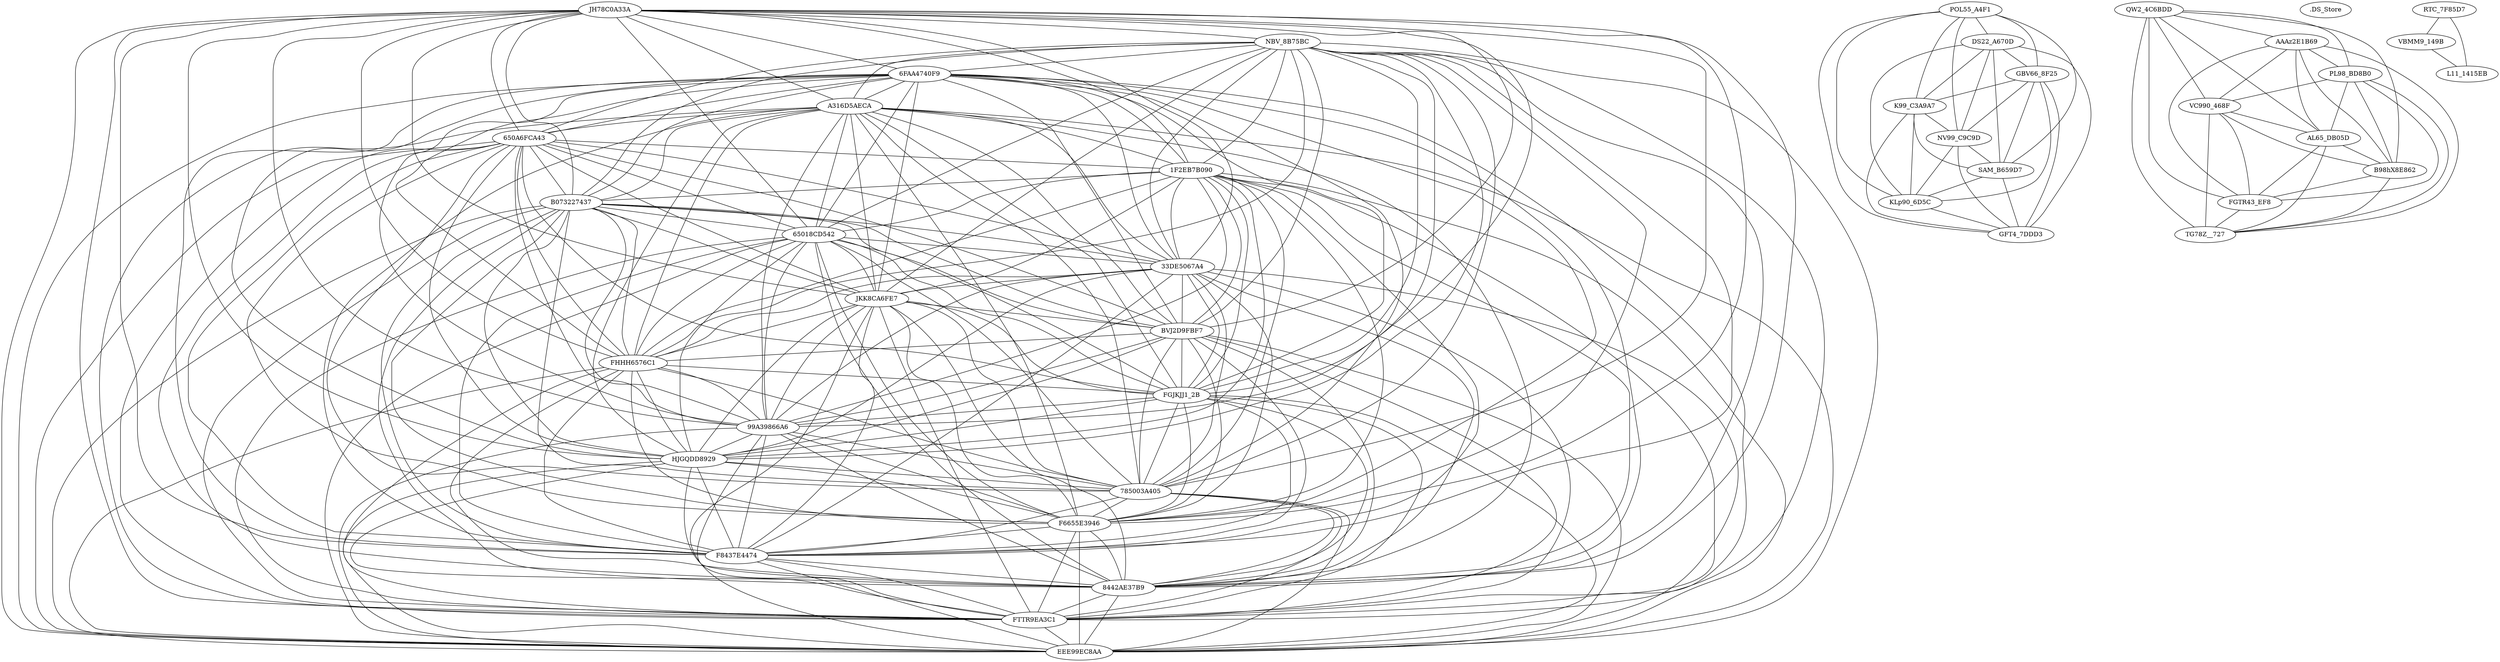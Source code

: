 strict graph {
"MALWR/JH78C0A33A1B472A8C16123FD696A5CE5EBB" [label=JH78C0A33A];
"MALWR/NBV_8B75BCBFF174C25A0161F30758509A44" [label="NBV_8B75BC"];
"MALWR/POL55_A4F1ECC4D25B33395196B5D51A06790" [label="POL55_A4F1"];
"MALWR/6FAA4740F99408D4D2DDDD0B09BBDEFD" [label="6FAA4740F9"];
"MALWR/A316D5AECA269CA865077E7FFF356E7D" [label=A316D5AECA];
"MALWR/650A6FCA433EE243391E4B4C11F09438" [label="650A6FCA43"];
"MALWR/QW2_4C6BDDCCA2695D6202DF38708E14FC7E" [label="QW2_4C6BDD"];
"MALWR/.DS_Store" [label=".DS_Store"];
"MALWR/AAAz2E1B6940985A23E5639450F8391820655" [label=AAAz2E1B69];
"MALWR/RTC_7F85D7F628CE62D1D8F7B39D8940472" [label="RTC_7F85D7"];
"MALWR/1F2EB7B090018D975E6D9B40868C94CA" [label="1F2EB7B090"];
"MALWR/B07322743778B5868475DBE66EEDAC4F" [label=B073227437];
"MALWR/PL98_BD8B082B7711BC980252F988BB0CA936" [label="PL98_BD8B0"];
"MALWR/DS22_A670D13D4D014169C4080328B8FEB86" [label="DS22_A670D"];
"MALWR/GBV66_8F259BB36E00D124963CFA9B86F502E" [label="GBV66_8F25"];
"MALWR/65018CD542145A3792BA09985734C12A" [label="65018CD542"];
"MALWR/33DE5067A433A6EC5C328067DC18EC37" [label="33DE5067A4"];
"MALWR/VC990_468FF2C12CFFC7E5B2FE0EE6BB3B239E" [label="VC990_468F"];
"MALWR/VBMM9_149B7BD7218AAB4E257D28469FDDB0D" [label="VBMM9_149B"];
"MALWR/JKK8CA6FE7A1315AF5AFEAC2961460A80569" [label=JKK8CA6FE7];
"MALWR/K99_C3A9A7B026BFE0E55FF219FD6AA7D94" [label="K99_C3A9A7"];
"MALWR/BVJ2D9FBF759F527AF373E34673DC3ACA462" [label=BVJ2D9FBF7];
"MALWR/FHHH6576C196385407B0F7F4B1B537D88983" [label=FHHH6576C1];
"MALWR/AL65_DB05DF0498B59B42A8E493CF3C10C578" [label="AL65_DB05D"];
"MALWR/B98hX8E8622C393D7E832D39E620EAD5D3B49" [label=B98hX8E862];
"MALWR/FGJKJJ1_2BA0D0083976A5C1E3315413CDCFFCD2" [label="FGJKJJ1_2B"];
"MALWR/99A39866A657A10949FCB6D634BB30D5" [label="99A39866A6"];
"MALWR/HJGQDD892986B2249B5214639ECC8AC0223" [label=HJGQDD8929];
"MALWR/785003A405BC7A4EBCBB21DDB757BF3F" [label="785003A405"];
"MALWR/NV99_C9C9DBF388A8D81D8CFB4D3FC05F8E4" [label="NV99_C9C9D"];
"MALWR/F6655E39465C2FF5B016980D918EA028" [label=F6655E3946];
"MALWR/F8437E44748D2C3FCF84019766F4E6DC" [label=F8437E4474];
"MALWR/8442AE37B91F279A9F06DE4C60B286A3" [label="8442AE37B9"];
"MALWR/FGTR43_EF8E0FB20E7228C7492CCDC59D87C690" [label="FGTR43_EF8"];
"MALWR/SAM_B659D71AE168E774FAAF38DB30F4A84" [label="SAM_B659D7"];
"MALWR/L11_1415EB8519D13328091CC5C76A624E3D" [label="L11_1415EB"];
"MALWR/FTTR9EA3C16194CE354C244C1B74C46CD92E" [label=FTTR9EA3C1];
"MALWR/TG78Z__727A6800991EEAD454E53E8AF164A99C" [label="TG78Z__727"];
"MALWR/EEE99EC8AA67B05407C01094184C33D2B5A44" [label=EEE99EC8AA];
"MALWR/KLp90_6D5C8FC4B14559F73B6136D85B94198" [label="KLp90_6D5C"];
"MALWR/GFT4_7DDD3D72EAD03C7518F5D47650C8572" [label="GFT4_7DDD3"];
"MALWR/JH78C0A33A1B472A8C16123FD696A5CE5EBB" -- "MALWR/NBV_8B75BCBFF174C25A0161F30758509A44" [weight=1.0];
"MALWR/JH78C0A33A1B472A8C16123FD696A5CE5EBB" -- "MALWR/6FAA4740F99408D4D2DDDD0B09BBDEFD" [weight=1.0];
"MALWR/JH78C0A33A1B472A8C16123FD696A5CE5EBB" -- "MALWR/A316D5AECA269CA865077E7FFF356E7D" [weight=1.0];
"MALWR/JH78C0A33A1B472A8C16123FD696A5CE5EBB" -- "MALWR/650A6FCA433EE243391E4B4C11F09438" [weight=1.0];
"MALWR/JH78C0A33A1B472A8C16123FD696A5CE5EBB" -- "MALWR/1F2EB7B090018D975E6D9B40868C94CA" [weight=0.8225806451612904];
"MALWR/JH78C0A33A1B472A8C16123FD696A5CE5EBB" -- "MALWR/B07322743778B5868475DBE66EEDAC4F" [weight=0.8225806451612904];
"MALWR/JH78C0A33A1B472A8C16123FD696A5CE5EBB" -- "MALWR/65018CD542145A3792BA09985734C12A" [weight=1.0];
"MALWR/JH78C0A33A1B472A8C16123FD696A5CE5EBB" -- "MALWR/33DE5067A433A6EC5C328067DC18EC37" [weight=1.0];
"MALWR/JH78C0A33A1B472A8C16123FD696A5CE5EBB" -- "MALWR/JKK8CA6FE7A1315AF5AFEAC2961460A80569" [weight=1.0];
"MALWR/JH78C0A33A1B472A8C16123FD696A5CE5EBB" -- "MALWR/BVJ2D9FBF759F527AF373E34673DC3ACA462" [weight=1.0];
"MALWR/JH78C0A33A1B472A8C16123FD696A5CE5EBB" -- "MALWR/FHHH6576C196385407B0F7F4B1B537D88983" [weight=1.0];
"MALWR/JH78C0A33A1B472A8C16123FD696A5CE5EBB" -- "MALWR/FGJKJJ1_2BA0D0083976A5C1E3315413CDCFFCD2" [weight=1.0];
"MALWR/JH78C0A33A1B472A8C16123FD696A5CE5EBB" -- "MALWR/99A39866A657A10949FCB6D634BB30D5" [weight=1.0];
"MALWR/JH78C0A33A1B472A8C16123FD696A5CE5EBB" -- "MALWR/HJGQDD892986B2249B5214639ECC8AC0223" [weight=1.0];
"MALWR/JH78C0A33A1B472A8C16123FD696A5CE5EBB" -- "MALWR/785003A405BC7A4EBCBB21DDB757BF3F" [weight=1.0];
"MALWR/JH78C0A33A1B472A8C16123FD696A5CE5EBB" -- "MALWR/F6655E39465C2FF5B016980D918EA028" [weight=0.8225806451612904];
"MALWR/JH78C0A33A1B472A8C16123FD696A5CE5EBB" -- "MALWR/F8437E44748D2C3FCF84019766F4E6DC" [weight=1.0];
"MALWR/JH78C0A33A1B472A8C16123FD696A5CE5EBB" -- "MALWR/8442AE37B91F279A9F06DE4C60B286A3" [weight=0.8225806451612904];
"MALWR/JH78C0A33A1B472A8C16123FD696A5CE5EBB" -- "MALWR/FTTR9EA3C16194CE354C244C1B74C46CD92E" [weight=0.8225806451612904];
"MALWR/JH78C0A33A1B472A8C16123FD696A5CE5EBB" -- "MALWR/EEE99EC8AA67B05407C01094184C33D2B5A44" [weight=0.8225806451612904];
"MALWR/NBV_8B75BCBFF174C25A0161F30758509A44" -- "MALWR/6FAA4740F99408D4D2DDDD0B09BBDEFD" [weight=1.0];
"MALWR/NBV_8B75BCBFF174C25A0161F30758509A44" -- "MALWR/A316D5AECA269CA865077E7FFF356E7D" [weight=1.0];
"MALWR/NBV_8B75BCBFF174C25A0161F30758509A44" -- "MALWR/650A6FCA433EE243391E4B4C11F09438" [weight=1.0];
"MALWR/NBV_8B75BCBFF174C25A0161F30758509A44" -- "MALWR/1F2EB7B090018D975E6D9B40868C94CA" [weight=0.8225806451612904];
"MALWR/NBV_8B75BCBFF174C25A0161F30758509A44" -- "MALWR/B07322743778B5868475DBE66EEDAC4F" [weight=0.8225806451612904];
"MALWR/NBV_8B75BCBFF174C25A0161F30758509A44" -- "MALWR/65018CD542145A3792BA09985734C12A" [weight=1.0];
"MALWR/NBV_8B75BCBFF174C25A0161F30758509A44" -- "MALWR/33DE5067A433A6EC5C328067DC18EC37" [weight=1.0];
"MALWR/NBV_8B75BCBFF174C25A0161F30758509A44" -- "MALWR/JKK8CA6FE7A1315AF5AFEAC2961460A80569" [weight=1.0];
"MALWR/NBV_8B75BCBFF174C25A0161F30758509A44" -- "MALWR/BVJ2D9FBF759F527AF373E34673DC3ACA462" [weight=1.0];
"MALWR/NBV_8B75BCBFF174C25A0161F30758509A44" -- "MALWR/FHHH6576C196385407B0F7F4B1B537D88983" [weight=1.0];
"MALWR/NBV_8B75BCBFF174C25A0161F30758509A44" -- "MALWR/FGJKJJ1_2BA0D0083976A5C1E3315413CDCFFCD2" [weight=1.0];
"MALWR/NBV_8B75BCBFF174C25A0161F30758509A44" -- "MALWR/99A39866A657A10949FCB6D634BB30D5" [weight=1.0];
"MALWR/NBV_8B75BCBFF174C25A0161F30758509A44" -- "MALWR/HJGQDD892986B2249B5214639ECC8AC0223" [weight=1.0];
"MALWR/NBV_8B75BCBFF174C25A0161F30758509A44" -- "MALWR/785003A405BC7A4EBCBB21DDB757BF3F" [weight=1.0];
"MALWR/NBV_8B75BCBFF174C25A0161F30758509A44" -- "MALWR/F6655E39465C2FF5B016980D918EA028" [weight=0.8225806451612904];
"MALWR/NBV_8B75BCBFF174C25A0161F30758509A44" -- "MALWR/F8437E44748D2C3FCF84019766F4E6DC" [weight=1.0];
"MALWR/NBV_8B75BCBFF174C25A0161F30758509A44" -- "MALWR/8442AE37B91F279A9F06DE4C60B286A3" [weight=0.8225806451612904];
"MALWR/NBV_8B75BCBFF174C25A0161F30758509A44" -- "MALWR/FTTR9EA3C16194CE354C244C1B74C46CD92E" [weight=0.8225806451612904];
"MALWR/NBV_8B75BCBFF174C25A0161F30758509A44" -- "MALWR/EEE99EC8AA67B05407C01094184C33D2B5A44" [weight=0.8225806451612904];
"MALWR/POL55_A4F1ECC4D25B33395196B5D51A06790" -- "MALWR/DS22_A670D13D4D014169C4080328B8FEB86" [weight=1.0];
"MALWR/POL55_A4F1ECC4D25B33395196B5D51A06790" -- "MALWR/GBV66_8F259BB36E00D124963CFA9B86F502E" [weight=1.0];
"MALWR/POL55_A4F1ECC4D25B33395196B5D51A06790" -- "MALWR/K99_C3A9A7B026BFE0E55FF219FD6AA7D94" [weight=1.0];
"MALWR/POL55_A4F1ECC4D25B33395196B5D51A06790" -- "MALWR/NV99_C9C9DBF388A8D81D8CFB4D3FC05F8E4" [weight=1.0];
"MALWR/POL55_A4F1ECC4D25B33395196B5D51A06790" -- "MALWR/SAM_B659D71AE168E774FAAF38DB30F4A84" [weight=1.0];
"MALWR/POL55_A4F1ECC4D25B33395196B5D51A06790" -- "MALWR/KLp90_6D5C8FC4B14559F73B6136D85B94198" [weight=1.0];
"MALWR/POL55_A4F1ECC4D25B33395196B5D51A06790" -- "MALWR/GFT4_7DDD3D72EAD03C7518F5D47650C8572" [weight=0.7];
"MALWR/6FAA4740F99408D4D2DDDD0B09BBDEFD" -- "MALWR/A316D5AECA269CA865077E7FFF356E7D" [weight=1.0];
"MALWR/6FAA4740F99408D4D2DDDD0B09BBDEFD" -- "MALWR/650A6FCA433EE243391E4B4C11F09438" [weight=1.0];
"MALWR/6FAA4740F99408D4D2DDDD0B09BBDEFD" -- "MALWR/1F2EB7B090018D975E6D9B40868C94CA" [weight=0.8225806451612904];
"MALWR/6FAA4740F99408D4D2DDDD0B09BBDEFD" -- "MALWR/B07322743778B5868475DBE66EEDAC4F" [weight=0.8225806451612904];
"MALWR/6FAA4740F99408D4D2DDDD0B09BBDEFD" -- "MALWR/65018CD542145A3792BA09985734C12A" [weight=1.0];
"MALWR/6FAA4740F99408D4D2DDDD0B09BBDEFD" -- "MALWR/33DE5067A433A6EC5C328067DC18EC37" [weight=1.0];
"MALWR/6FAA4740F99408D4D2DDDD0B09BBDEFD" -- "MALWR/JKK8CA6FE7A1315AF5AFEAC2961460A80569" [weight=1.0];
"MALWR/6FAA4740F99408D4D2DDDD0B09BBDEFD" -- "MALWR/BVJ2D9FBF759F527AF373E34673DC3ACA462" [weight=1.0];
"MALWR/6FAA4740F99408D4D2DDDD0B09BBDEFD" -- "MALWR/FHHH6576C196385407B0F7F4B1B537D88983" [weight=1.0];
"MALWR/6FAA4740F99408D4D2DDDD0B09BBDEFD" -- "MALWR/FGJKJJ1_2BA0D0083976A5C1E3315413CDCFFCD2" [weight=1.0];
"MALWR/6FAA4740F99408D4D2DDDD0B09BBDEFD" -- "MALWR/99A39866A657A10949FCB6D634BB30D5" [weight=1.0];
"MALWR/6FAA4740F99408D4D2DDDD0B09BBDEFD" -- "MALWR/HJGQDD892986B2249B5214639ECC8AC0223" [weight=1.0];
"MALWR/6FAA4740F99408D4D2DDDD0B09BBDEFD" -- "MALWR/785003A405BC7A4EBCBB21DDB757BF3F" [weight=1.0];
"MALWR/6FAA4740F99408D4D2DDDD0B09BBDEFD" -- "MALWR/F6655E39465C2FF5B016980D918EA028" [weight=0.8225806451612904];
"MALWR/6FAA4740F99408D4D2DDDD0B09BBDEFD" -- "MALWR/F8437E44748D2C3FCF84019766F4E6DC" [weight=1.0];
"MALWR/6FAA4740F99408D4D2DDDD0B09BBDEFD" -- "MALWR/8442AE37B91F279A9F06DE4C60B286A3" [weight=0.8225806451612904];
"MALWR/6FAA4740F99408D4D2DDDD0B09BBDEFD" -- "MALWR/FTTR9EA3C16194CE354C244C1B74C46CD92E" [weight=0.8225806451612904];
"MALWR/6FAA4740F99408D4D2DDDD0B09BBDEFD" -- "MALWR/EEE99EC8AA67B05407C01094184C33D2B5A44" [weight=0.8225806451612904];
"MALWR/A316D5AECA269CA865077E7FFF356E7D" -- "MALWR/650A6FCA433EE243391E4B4C11F09438" [weight=1.0];
"MALWR/A316D5AECA269CA865077E7FFF356E7D" -- "MALWR/1F2EB7B090018D975E6D9B40868C94CA" [weight=0.8225806451612904];
"MALWR/A316D5AECA269CA865077E7FFF356E7D" -- "MALWR/B07322743778B5868475DBE66EEDAC4F" [weight=0.8225806451612904];
"MALWR/A316D5AECA269CA865077E7FFF356E7D" -- "MALWR/65018CD542145A3792BA09985734C12A" [weight=1.0];
"MALWR/A316D5AECA269CA865077E7FFF356E7D" -- "MALWR/33DE5067A433A6EC5C328067DC18EC37" [weight=1.0];
"MALWR/A316D5AECA269CA865077E7FFF356E7D" -- "MALWR/JKK8CA6FE7A1315AF5AFEAC2961460A80569" [weight=1.0];
"MALWR/A316D5AECA269CA865077E7FFF356E7D" -- "MALWR/BVJ2D9FBF759F527AF373E34673DC3ACA462" [weight=1.0];
"MALWR/A316D5AECA269CA865077E7FFF356E7D" -- "MALWR/FHHH6576C196385407B0F7F4B1B537D88983" [weight=1.0];
"MALWR/A316D5AECA269CA865077E7FFF356E7D" -- "MALWR/FGJKJJ1_2BA0D0083976A5C1E3315413CDCFFCD2" [weight=1.0];
"MALWR/A316D5AECA269CA865077E7FFF356E7D" -- "MALWR/99A39866A657A10949FCB6D634BB30D5" [weight=1.0];
"MALWR/A316D5AECA269CA865077E7FFF356E7D" -- "MALWR/HJGQDD892986B2249B5214639ECC8AC0223" [weight=1.0];
"MALWR/A316D5AECA269CA865077E7FFF356E7D" -- "MALWR/785003A405BC7A4EBCBB21DDB757BF3F" [weight=1.0];
"MALWR/A316D5AECA269CA865077E7FFF356E7D" -- "MALWR/F6655E39465C2FF5B016980D918EA028" [weight=0.8225806451612904];
"MALWR/A316D5AECA269CA865077E7FFF356E7D" -- "MALWR/F8437E44748D2C3FCF84019766F4E6DC" [weight=1.0];
"MALWR/A316D5AECA269CA865077E7FFF356E7D" -- "MALWR/8442AE37B91F279A9F06DE4C60B286A3" [weight=0.8225806451612904];
"MALWR/A316D5AECA269CA865077E7FFF356E7D" -- "MALWR/FTTR9EA3C16194CE354C244C1B74C46CD92E" [weight=0.8225806451612904];
"MALWR/A316D5AECA269CA865077E7FFF356E7D" -- "MALWR/EEE99EC8AA67B05407C01094184C33D2B5A44" [weight=0.8225806451612904];
"MALWR/650A6FCA433EE243391E4B4C11F09438" -- "MALWR/1F2EB7B090018D975E6D9B40868C94CA" [weight=0.8225806451612904];
"MALWR/650A6FCA433EE243391E4B4C11F09438" -- "MALWR/B07322743778B5868475DBE66EEDAC4F" [weight=0.8225806451612904];
"MALWR/650A6FCA433EE243391E4B4C11F09438" -- "MALWR/65018CD542145A3792BA09985734C12A" [weight=1.0];
"MALWR/650A6FCA433EE243391E4B4C11F09438" -- "MALWR/33DE5067A433A6EC5C328067DC18EC37" [weight=1.0];
"MALWR/650A6FCA433EE243391E4B4C11F09438" -- "MALWR/JKK8CA6FE7A1315AF5AFEAC2961460A80569" [weight=1.0];
"MALWR/650A6FCA433EE243391E4B4C11F09438" -- "MALWR/BVJ2D9FBF759F527AF373E34673DC3ACA462" [weight=1.0];
"MALWR/650A6FCA433EE243391E4B4C11F09438" -- "MALWR/FHHH6576C196385407B0F7F4B1B537D88983" [weight=1.0];
"MALWR/650A6FCA433EE243391E4B4C11F09438" -- "MALWR/FGJKJJ1_2BA0D0083976A5C1E3315413CDCFFCD2" [weight=1.0];
"MALWR/650A6FCA433EE243391E4B4C11F09438" -- "MALWR/99A39866A657A10949FCB6D634BB30D5" [weight=1.0];
"MALWR/650A6FCA433EE243391E4B4C11F09438" -- "MALWR/HJGQDD892986B2249B5214639ECC8AC0223" [weight=1.0];
"MALWR/650A6FCA433EE243391E4B4C11F09438" -- "MALWR/785003A405BC7A4EBCBB21DDB757BF3F" [weight=1.0];
"MALWR/650A6FCA433EE243391E4B4C11F09438" -- "MALWR/F6655E39465C2FF5B016980D918EA028" [weight=0.8225806451612904];
"MALWR/650A6FCA433EE243391E4B4C11F09438" -- "MALWR/F8437E44748D2C3FCF84019766F4E6DC" [weight=1.0];
"MALWR/650A6FCA433EE243391E4B4C11F09438" -- "MALWR/8442AE37B91F279A9F06DE4C60B286A3" [weight=0.8225806451612904];
"MALWR/650A6FCA433EE243391E4B4C11F09438" -- "MALWR/FTTR9EA3C16194CE354C244C1B74C46CD92E" [weight=0.8225806451612904];
"MALWR/650A6FCA433EE243391E4B4C11F09438" -- "MALWR/EEE99EC8AA67B05407C01094184C33D2B5A44" [weight=0.8225806451612904];
"MALWR/QW2_4C6BDDCCA2695D6202DF38708E14FC7E" -- "MALWR/AAAz2E1B6940985A23E5639450F8391820655" [weight=0.8576923076923076];
"MALWR/QW2_4C6BDDCCA2695D6202DF38708E14FC7E" -- "MALWR/PL98_BD8B082B7711BC980252F988BB0CA936" [weight=0.8576923076923076];
"MALWR/QW2_4C6BDDCCA2695D6202DF38708E14FC7E" -- "MALWR/VC990_468FF2C12CFFC7E5B2FE0EE6BB3B239E" [weight=0.8014440433212996];
"MALWR/QW2_4C6BDDCCA2695D6202DF38708E14FC7E" -- "MALWR/AL65_DB05DF0498B59B42A8E493CF3C10C578" [weight=0.8576923076923076];
"MALWR/QW2_4C6BDDCCA2695D6202DF38708E14FC7E" -- "MALWR/B98hX8E8622C393D7E832D39E620EAD5D3B49" [weight=0.9090909090909091];
"MALWR/QW2_4C6BDDCCA2695D6202DF38708E14FC7E" -- "MALWR/FGTR43_EF8E0FB20E7228C7492CCDC59D87C690" [weight=1.0];
"MALWR/QW2_4C6BDDCCA2695D6202DF38708E14FC7E" -- "MALWR/TG78Z__727A6800991EEAD454E53E8AF164A99C" [weight=0.8014440433212996];
"MALWR/AAAz2E1B6940985A23E5639450F8391820655" -- "MALWR/PL98_BD8B082B7711BC980252F988BB0CA936" [weight=1.0];
"MALWR/AAAz2E1B6940985A23E5639450F8391820655" -- "MALWR/VC990_468FF2C12CFFC7E5B2FE0EE6BB3B239E" [weight=0.8736059479553904];
"MALWR/AAAz2E1B6940985A23E5639450F8391820655" -- "MALWR/AL65_DB05DF0498B59B42A8E493CF3C10C578" [weight=1.0];
"MALWR/AAAz2E1B6940985A23E5639450F8391820655" -- "MALWR/B98hX8E8622C393D7E832D39E620EAD5D3B49" [weight=0.8277153558052435];
"MALWR/AAAz2E1B6940985A23E5639450F8391820655" -- "MALWR/FGTR43_EF8E0FB20E7228C7492CCDC59D87C690" [weight=0.8576923076923076];
"MALWR/AAAz2E1B6940985A23E5639450F8391820655" -- "MALWR/TG78Z__727A6800991EEAD454E53E8AF164A99C" [weight=0.8736059479553904];
"MALWR/RTC_7F85D7F628CE62D1D8F7B39D8940472" -- "MALWR/VBMM9_149B7BD7218AAB4E257D28469FDDB0D" [weight=1.0];
"MALWR/RTC_7F85D7F628CE62D1D8F7B39D8940472" -- "MALWR/L11_1415EB8519D13328091CC5C76A624E3D" [weight=1.0];
"MALWR/1F2EB7B090018D975E6D9B40868C94CA" -- "MALWR/B07322743778B5868475DBE66EEDAC4F" [weight=1.0];
"MALWR/1F2EB7B090018D975E6D9B40868C94CA" -- "MALWR/65018CD542145A3792BA09985734C12A" [weight=0.8225806451612904];
"MALWR/1F2EB7B090018D975E6D9B40868C94CA" -- "MALWR/33DE5067A433A6EC5C328067DC18EC37" [weight=0.8225806451612904];
"MALWR/1F2EB7B090018D975E6D9B40868C94CA" -- "MALWR/JKK8CA6FE7A1315AF5AFEAC2961460A80569" [weight=0.8225806451612904];
"MALWR/1F2EB7B090018D975E6D9B40868C94CA" -- "MALWR/BVJ2D9FBF759F527AF373E34673DC3ACA462" [weight=0.8225806451612904];
"MALWR/1F2EB7B090018D975E6D9B40868C94CA" -- "MALWR/FHHH6576C196385407B0F7F4B1B537D88983" [weight=0.8225806451612904];
"MALWR/1F2EB7B090018D975E6D9B40868C94CA" -- "MALWR/FGJKJJ1_2BA0D0083976A5C1E3315413CDCFFCD2" [weight=0.8225806451612904];
"MALWR/1F2EB7B090018D975E6D9B40868C94CA" -- "MALWR/99A39866A657A10949FCB6D634BB30D5" [weight=0.8225806451612904];
"MALWR/1F2EB7B090018D975E6D9B40868C94CA" -- "MALWR/HJGQDD892986B2249B5214639ECC8AC0223" [weight=0.8225806451612904];
"MALWR/1F2EB7B090018D975E6D9B40868C94CA" -- "MALWR/785003A405BC7A4EBCBB21DDB757BF3F" [weight=0.8225806451612904];
"MALWR/1F2EB7B090018D975E6D9B40868C94CA" -- "MALWR/F6655E39465C2FF5B016980D918EA028" [weight=1.0];
"MALWR/1F2EB7B090018D975E6D9B40868C94CA" -- "MALWR/F8437E44748D2C3FCF84019766F4E6DC" [weight=0.8225806451612904];
"MALWR/1F2EB7B090018D975E6D9B40868C94CA" -- "MALWR/8442AE37B91F279A9F06DE4C60B286A3" [weight=1.0];
"MALWR/1F2EB7B090018D975E6D9B40868C94CA" -- "MALWR/FTTR9EA3C16194CE354C244C1B74C46CD92E" [weight=1.0];
"MALWR/1F2EB7B090018D975E6D9B40868C94CA" -- "MALWR/EEE99EC8AA67B05407C01094184C33D2B5A44" [weight=1.0];
"MALWR/B07322743778B5868475DBE66EEDAC4F" -- "MALWR/65018CD542145A3792BA09985734C12A" [weight=0.8225806451612904];
"MALWR/B07322743778B5868475DBE66EEDAC4F" -- "MALWR/33DE5067A433A6EC5C328067DC18EC37" [weight=0.8225806451612904];
"MALWR/B07322743778B5868475DBE66EEDAC4F" -- "MALWR/JKK8CA6FE7A1315AF5AFEAC2961460A80569" [weight=0.8225806451612904];
"MALWR/B07322743778B5868475DBE66EEDAC4F" -- "MALWR/BVJ2D9FBF759F527AF373E34673DC3ACA462" [weight=0.8225806451612904];
"MALWR/B07322743778B5868475DBE66EEDAC4F" -- "MALWR/FHHH6576C196385407B0F7F4B1B537D88983" [weight=0.8225806451612904];
"MALWR/B07322743778B5868475DBE66EEDAC4F" -- "MALWR/FGJKJJ1_2BA0D0083976A5C1E3315413CDCFFCD2" [weight=0.8225806451612904];
"MALWR/B07322743778B5868475DBE66EEDAC4F" -- "MALWR/99A39866A657A10949FCB6D634BB30D5" [weight=0.8225806451612904];
"MALWR/B07322743778B5868475DBE66EEDAC4F" -- "MALWR/HJGQDD892986B2249B5214639ECC8AC0223" [weight=0.8225806451612904];
"MALWR/B07322743778B5868475DBE66EEDAC4F" -- "MALWR/785003A405BC7A4EBCBB21DDB757BF3F" [weight=0.8225806451612904];
"MALWR/B07322743778B5868475DBE66EEDAC4F" -- "MALWR/F6655E39465C2FF5B016980D918EA028" [weight=1.0];
"MALWR/B07322743778B5868475DBE66EEDAC4F" -- "MALWR/F8437E44748D2C3FCF84019766F4E6DC" [weight=0.8225806451612904];
"MALWR/B07322743778B5868475DBE66EEDAC4F" -- "MALWR/8442AE37B91F279A9F06DE4C60B286A3" [weight=1.0];
"MALWR/B07322743778B5868475DBE66EEDAC4F" -- "MALWR/FTTR9EA3C16194CE354C244C1B74C46CD92E" [weight=1.0];
"MALWR/B07322743778B5868475DBE66EEDAC4F" -- "MALWR/EEE99EC8AA67B05407C01094184C33D2B5A44" [weight=1.0];
"MALWR/PL98_BD8B082B7711BC980252F988BB0CA936" -- "MALWR/VC990_468FF2C12CFFC7E5B2FE0EE6BB3B239E" [weight=0.8736059479553904];
"MALWR/PL98_BD8B082B7711BC980252F988BB0CA936" -- "MALWR/AL65_DB05DF0498B59B42A8E493CF3C10C578" [weight=1.0];
"MALWR/PL98_BD8B082B7711BC980252F988BB0CA936" -- "MALWR/B98hX8E8622C393D7E832D39E620EAD5D3B49" [weight=0.8277153558052435];
"MALWR/PL98_BD8B082B7711BC980252F988BB0CA936" -- "MALWR/FGTR43_EF8E0FB20E7228C7492CCDC59D87C690" [weight=0.8576923076923076];
"MALWR/PL98_BD8B082B7711BC980252F988BB0CA936" -- "MALWR/TG78Z__727A6800991EEAD454E53E8AF164A99C" [weight=0.8736059479553904];
"MALWR/DS22_A670D13D4D014169C4080328B8FEB86" -- "MALWR/GBV66_8F259BB36E00D124963CFA9B86F502E" [weight=1.0];
"MALWR/DS22_A670D13D4D014169C4080328B8FEB86" -- "MALWR/K99_C3A9A7B026BFE0E55FF219FD6AA7D94" [weight=1.0];
"MALWR/DS22_A670D13D4D014169C4080328B8FEB86" -- "MALWR/NV99_C9C9DBF388A8D81D8CFB4D3FC05F8E4" [weight=1.0];
"MALWR/DS22_A670D13D4D014169C4080328B8FEB86" -- "MALWR/SAM_B659D71AE168E774FAAF38DB30F4A84" [weight=1.0];
"MALWR/DS22_A670D13D4D014169C4080328B8FEB86" -- "MALWR/KLp90_6D5C8FC4B14559F73B6136D85B94198" [weight=1.0];
"MALWR/DS22_A670D13D4D014169C4080328B8FEB86" -- "MALWR/GFT4_7DDD3D72EAD03C7518F5D47650C8572" [weight=0.7];
"MALWR/GBV66_8F259BB36E00D124963CFA9B86F502E" -- "MALWR/K99_C3A9A7B026BFE0E55FF219FD6AA7D94" [weight=1.0];
"MALWR/GBV66_8F259BB36E00D124963CFA9B86F502E" -- "MALWR/NV99_C9C9DBF388A8D81D8CFB4D3FC05F8E4" [weight=1.0];
"MALWR/GBV66_8F259BB36E00D124963CFA9B86F502E" -- "MALWR/SAM_B659D71AE168E774FAAF38DB30F4A84" [weight=1.0];
"MALWR/GBV66_8F259BB36E00D124963CFA9B86F502E" -- "MALWR/KLp90_6D5C8FC4B14559F73B6136D85B94198" [weight=1.0];
"MALWR/GBV66_8F259BB36E00D124963CFA9B86F502E" -- "MALWR/GFT4_7DDD3D72EAD03C7518F5D47650C8572" [weight=0.7];
"MALWR/65018CD542145A3792BA09985734C12A" -- "MALWR/33DE5067A433A6EC5C328067DC18EC37" [weight=1.0];
"MALWR/65018CD542145A3792BA09985734C12A" -- "MALWR/JKK8CA6FE7A1315AF5AFEAC2961460A80569" [weight=1.0];
"MALWR/65018CD542145A3792BA09985734C12A" -- "MALWR/BVJ2D9FBF759F527AF373E34673DC3ACA462" [weight=1.0];
"MALWR/65018CD542145A3792BA09985734C12A" -- "MALWR/FHHH6576C196385407B0F7F4B1B537D88983" [weight=1.0];
"MALWR/65018CD542145A3792BA09985734C12A" -- "MALWR/FGJKJJ1_2BA0D0083976A5C1E3315413CDCFFCD2" [weight=1.0];
"MALWR/65018CD542145A3792BA09985734C12A" -- "MALWR/99A39866A657A10949FCB6D634BB30D5" [weight=1.0];
"MALWR/65018CD542145A3792BA09985734C12A" -- "MALWR/HJGQDD892986B2249B5214639ECC8AC0223" [weight=1.0];
"MALWR/65018CD542145A3792BA09985734C12A" -- "MALWR/785003A405BC7A4EBCBB21DDB757BF3F" [weight=1.0];
"MALWR/65018CD542145A3792BA09985734C12A" -- "MALWR/F6655E39465C2FF5B016980D918EA028" [weight=0.8225806451612904];
"MALWR/65018CD542145A3792BA09985734C12A" -- "MALWR/F8437E44748D2C3FCF84019766F4E6DC" [weight=1.0];
"MALWR/65018CD542145A3792BA09985734C12A" -- "MALWR/8442AE37B91F279A9F06DE4C60B286A3" [weight=0.8225806451612904];
"MALWR/65018CD542145A3792BA09985734C12A" -- "MALWR/FTTR9EA3C16194CE354C244C1B74C46CD92E" [weight=0.8225806451612904];
"MALWR/65018CD542145A3792BA09985734C12A" -- "MALWR/EEE99EC8AA67B05407C01094184C33D2B5A44" [weight=0.8225806451612904];
"MALWR/33DE5067A433A6EC5C328067DC18EC37" -- "MALWR/JKK8CA6FE7A1315AF5AFEAC2961460A80569" [weight=1.0];
"MALWR/33DE5067A433A6EC5C328067DC18EC37" -- "MALWR/BVJ2D9FBF759F527AF373E34673DC3ACA462" [weight=1.0];
"MALWR/33DE5067A433A6EC5C328067DC18EC37" -- "MALWR/FHHH6576C196385407B0F7F4B1B537D88983" [weight=1.0];
"MALWR/33DE5067A433A6EC5C328067DC18EC37" -- "MALWR/FGJKJJ1_2BA0D0083976A5C1E3315413CDCFFCD2" [weight=1.0];
"MALWR/33DE5067A433A6EC5C328067DC18EC37" -- "MALWR/99A39866A657A10949FCB6D634BB30D5" [weight=1.0];
"MALWR/33DE5067A433A6EC5C328067DC18EC37" -- "MALWR/HJGQDD892986B2249B5214639ECC8AC0223" [weight=1.0];
"MALWR/33DE5067A433A6EC5C328067DC18EC37" -- "MALWR/785003A405BC7A4EBCBB21DDB757BF3F" [weight=1.0];
"MALWR/33DE5067A433A6EC5C328067DC18EC37" -- "MALWR/F6655E39465C2FF5B016980D918EA028" [weight=0.8225806451612904];
"MALWR/33DE5067A433A6EC5C328067DC18EC37" -- "MALWR/F8437E44748D2C3FCF84019766F4E6DC" [weight=1.0];
"MALWR/33DE5067A433A6EC5C328067DC18EC37" -- "MALWR/8442AE37B91F279A9F06DE4C60B286A3" [weight=0.8225806451612904];
"MALWR/33DE5067A433A6EC5C328067DC18EC37" -- "MALWR/FTTR9EA3C16194CE354C244C1B74C46CD92E" [weight=0.8225806451612904];
"MALWR/33DE5067A433A6EC5C328067DC18EC37" -- "MALWR/EEE99EC8AA67B05407C01094184C33D2B5A44" [weight=0.8225806451612904];
"MALWR/VC990_468FF2C12CFFC7E5B2FE0EE6BB3B239E" -- "MALWR/AL65_DB05DF0498B59B42A8E493CF3C10C578" [weight=0.8736059479553904];
"MALWR/VC990_468FF2C12CFFC7E5B2FE0EE6BB3B239E" -- "MALWR/B98hX8E8622C393D7E832D39E620EAD5D3B49" [weight=0.8736059479553904];
"MALWR/VC990_468FF2C12CFFC7E5B2FE0EE6BB3B239E" -- "MALWR/FGTR43_EF8E0FB20E7228C7492CCDC59D87C690" [weight=0.8014440433212996];
"MALWR/VC990_468FF2C12CFFC7E5B2FE0EE6BB3B239E" -- "MALWR/TG78Z__727A6800991EEAD454E53E8AF164A99C" [weight=1.0];
"MALWR/VBMM9_149B7BD7218AAB4E257D28469FDDB0D" -- "MALWR/L11_1415EB8519D13328091CC5C76A624E3D" [weight=1.0];
"MALWR/JKK8CA6FE7A1315AF5AFEAC2961460A80569" -- "MALWR/BVJ2D9FBF759F527AF373E34673DC3ACA462" [weight=1.0];
"MALWR/JKK8CA6FE7A1315AF5AFEAC2961460A80569" -- "MALWR/FHHH6576C196385407B0F7F4B1B537D88983" [weight=1.0];
"MALWR/JKK8CA6FE7A1315AF5AFEAC2961460A80569" -- "MALWR/FGJKJJ1_2BA0D0083976A5C1E3315413CDCFFCD2" [weight=1.0];
"MALWR/JKK8CA6FE7A1315AF5AFEAC2961460A80569" -- "MALWR/99A39866A657A10949FCB6D634BB30D5" [weight=1.0];
"MALWR/JKK8CA6FE7A1315AF5AFEAC2961460A80569" -- "MALWR/HJGQDD892986B2249B5214639ECC8AC0223" [weight=1.0];
"MALWR/JKK8CA6FE7A1315AF5AFEAC2961460A80569" -- "MALWR/785003A405BC7A4EBCBB21DDB757BF3F" [weight=1.0];
"MALWR/JKK8CA6FE7A1315AF5AFEAC2961460A80569" -- "MALWR/F6655E39465C2FF5B016980D918EA028" [weight=0.8225806451612904];
"MALWR/JKK8CA6FE7A1315AF5AFEAC2961460A80569" -- "MALWR/F8437E44748D2C3FCF84019766F4E6DC" [weight=1.0];
"MALWR/JKK8CA6FE7A1315AF5AFEAC2961460A80569" -- "MALWR/8442AE37B91F279A9F06DE4C60B286A3" [weight=0.8225806451612904];
"MALWR/JKK8CA6FE7A1315AF5AFEAC2961460A80569" -- "MALWR/FTTR9EA3C16194CE354C244C1B74C46CD92E" [weight=0.8225806451612904];
"MALWR/JKK8CA6FE7A1315AF5AFEAC2961460A80569" -- "MALWR/EEE99EC8AA67B05407C01094184C33D2B5A44" [weight=0.8225806451612904];
"MALWR/K99_C3A9A7B026BFE0E55FF219FD6AA7D94" -- "MALWR/NV99_C9C9DBF388A8D81D8CFB4D3FC05F8E4" [weight=1.0];
"MALWR/K99_C3A9A7B026BFE0E55FF219FD6AA7D94" -- "MALWR/SAM_B659D71AE168E774FAAF38DB30F4A84" [weight=1.0];
"MALWR/K99_C3A9A7B026BFE0E55FF219FD6AA7D94" -- "MALWR/KLp90_6D5C8FC4B14559F73B6136D85B94198" [weight=1.0];
"MALWR/K99_C3A9A7B026BFE0E55FF219FD6AA7D94" -- "MALWR/GFT4_7DDD3D72EAD03C7518F5D47650C8572" [weight=0.7];
"MALWR/BVJ2D9FBF759F527AF373E34673DC3ACA462" -- "MALWR/FHHH6576C196385407B0F7F4B1B537D88983" [weight=1.0];
"MALWR/BVJ2D9FBF759F527AF373E34673DC3ACA462" -- "MALWR/FGJKJJ1_2BA0D0083976A5C1E3315413CDCFFCD2" [weight=1.0];
"MALWR/BVJ2D9FBF759F527AF373E34673DC3ACA462" -- "MALWR/99A39866A657A10949FCB6D634BB30D5" [weight=1.0];
"MALWR/BVJ2D9FBF759F527AF373E34673DC3ACA462" -- "MALWR/HJGQDD892986B2249B5214639ECC8AC0223" [weight=1.0];
"MALWR/BVJ2D9FBF759F527AF373E34673DC3ACA462" -- "MALWR/785003A405BC7A4EBCBB21DDB757BF3F" [weight=1.0];
"MALWR/BVJ2D9FBF759F527AF373E34673DC3ACA462" -- "MALWR/F6655E39465C2FF5B016980D918EA028" [weight=0.8225806451612904];
"MALWR/BVJ2D9FBF759F527AF373E34673DC3ACA462" -- "MALWR/F8437E44748D2C3FCF84019766F4E6DC" [weight=1.0];
"MALWR/BVJ2D9FBF759F527AF373E34673DC3ACA462" -- "MALWR/8442AE37B91F279A9F06DE4C60B286A3" [weight=0.8225806451612904];
"MALWR/BVJ2D9FBF759F527AF373E34673DC3ACA462" -- "MALWR/FTTR9EA3C16194CE354C244C1B74C46CD92E" [weight=0.8225806451612904];
"MALWR/BVJ2D9FBF759F527AF373E34673DC3ACA462" -- "MALWR/EEE99EC8AA67B05407C01094184C33D2B5A44" [weight=0.8225806451612904];
"MALWR/FHHH6576C196385407B0F7F4B1B537D88983" -- "MALWR/FGJKJJ1_2BA0D0083976A5C1E3315413CDCFFCD2" [weight=1.0];
"MALWR/FHHH6576C196385407B0F7F4B1B537D88983" -- "MALWR/99A39866A657A10949FCB6D634BB30D5" [weight=1.0];
"MALWR/FHHH6576C196385407B0F7F4B1B537D88983" -- "MALWR/HJGQDD892986B2249B5214639ECC8AC0223" [weight=1.0];
"MALWR/FHHH6576C196385407B0F7F4B1B537D88983" -- "MALWR/785003A405BC7A4EBCBB21DDB757BF3F" [weight=1.0];
"MALWR/FHHH6576C196385407B0F7F4B1B537D88983" -- "MALWR/F6655E39465C2FF5B016980D918EA028" [weight=0.8225806451612904];
"MALWR/FHHH6576C196385407B0F7F4B1B537D88983" -- "MALWR/F8437E44748D2C3FCF84019766F4E6DC" [weight=1.0];
"MALWR/FHHH6576C196385407B0F7F4B1B537D88983" -- "MALWR/8442AE37B91F279A9F06DE4C60B286A3" [weight=0.8225806451612904];
"MALWR/FHHH6576C196385407B0F7F4B1B537D88983" -- "MALWR/FTTR9EA3C16194CE354C244C1B74C46CD92E" [weight=0.8225806451612904];
"MALWR/FHHH6576C196385407B0F7F4B1B537D88983" -- "MALWR/EEE99EC8AA67B05407C01094184C33D2B5A44" [weight=0.8225806451612904];
"MALWR/AL65_DB05DF0498B59B42A8E493CF3C10C578" -- "MALWR/B98hX8E8622C393D7E832D39E620EAD5D3B49" [weight=0.8277153558052435];
"MALWR/AL65_DB05DF0498B59B42A8E493CF3C10C578" -- "MALWR/FGTR43_EF8E0FB20E7228C7492CCDC59D87C690" [weight=0.8576923076923076];
"MALWR/AL65_DB05DF0498B59B42A8E493CF3C10C578" -- "MALWR/TG78Z__727A6800991EEAD454E53E8AF164A99C" [weight=0.8736059479553904];
"MALWR/B98hX8E8622C393D7E832D39E620EAD5D3B49" -- "MALWR/FGTR43_EF8E0FB20E7228C7492CCDC59D87C690" [weight=0.9090909090909091];
"MALWR/B98hX8E8622C393D7E832D39E620EAD5D3B49" -- "MALWR/TG78Z__727A6800991EEAD454E53E8AF164A99C" [weight=0.8736059479553904];
"MALWR/FGJKJJ1_2BA0D0083976A5C1E3315413CDCFFCD2" -- "MALWR/99A39866A657A10949FCB6D634BB30D5" [weight=1.0];
"MALWR/FGJKJJ1_2BA0D0083976A5C1E3315413CDCFFCD2" -- "MALWR/HJGQDD892986B2249B5214639ECC8AC0223" [weight=1.0];
"MALWR/FGJKJJ1_2BA0D0083976A5C1E3315413CDCFFCD2" -- "MALWR/785003A405BC7A4EBCBB21DDB757BF3F" [weight=1.0];
"MALWR/FGJKJJ1_2BA0D0083976A5C1E3315413CDCFFCD2" -- "MALWR/F6655E39465C2FF5B016980D918EA028" [weight=0.8225806451612904];
"MALWR/FGJKJJ1_2BA0D0083976A5C1E3315413CDCFFCD2" -- "MALWR/F8437E44748D2C3FCF84019766F4E6DC" [weight=1.0];
"MALWR/FGJKJJ1_2BA0D0083976A5C1E3315413CDCFFCD2" -- "MALWR/8442AE37B91F279A9F06DE4C60B286A3" [weight=0.8225806451612904];
"MALWR/FGJKJJ1_2BA0D0083976A5C1E3315413CDCFFCD2" -- "MALWR/FTTR9EA3C16194CE354C244C1B74C46CD92E" [weight=0.8225806451612904];
"MALWR/FGJKJJ1_2BA0D0083976A5C1E3315413CDCFFCD2" -- "MALWR/EEE99EC8AA67B05407C01094184C33D2B5A44" [weight=0.8225806451612904];
"MALWR/99A39866A657A10949FCB6D634BB30D5" -- "MALWR/HJGQDD892986B2249B5214639ECC8AC0223" [weight=1.0];
"MALWR/99A39866A657A10949FCB6D634BB30D5" -- "MALWR/785003A405BC7A4EBCBB21DDB757BF3F" [weight=1.0];
"MALWR/99A39866A657A10949FCB6D634BB30D5" -- "MALWR/F6655E39465C2FF5B016980D918EA028" [weight=0.8225806451612904];
"MALWR/99A39866A657A10949FCB6D634BB30D5" -- "MALWR/F8437E44748D2C3FCF84019766F4E6DC" [weight=1.0];
"MALWR/99A39866A657A10949FCB6D634BB30D5" -- "MALWR/8442AE37B91F279A9F06DE4C60B286A3" [weight=0.8225806451612904];
"MALWR/99A39866A657A10949FCB6D634BB30D5" -- "MALWR/FTTR9EA3C16194CE354C244C1B74C46CD92E" [weight=0.8225806451612904];
"MALWR/99A39866A657A10949FCB6D634BB30D5" -- "MALWR/EEE99EC8AA67B05407C01094184C33D2B5A44" [weight=0.8225806451612904];
"MALWR/HJGQDD892986B2249B5214639ECC8AC0223" -- "MALWR/785003A405BC7A4EBCBB21DDB757BF3F" [weight=1.0];
"MALWR/HJGQDD892986B2249B5214639ECC8AC0223" -- "MALWR/F6655E39465C2FF5B016980D918EA028" [weight=0.8225806451612904];
"MALWR/HJGQDD892986B2249B5214639ECC8AC0223" -- "MALWR/F8437E44748D2C3FCF84019766F4E6DC" [weight=1.0];
"MALWR/HJGQDD892986B2249B5214639ECC8AC0223" -- "MALWR/8442AE37B91F279A9F06DE4C60B286A3" [weight=0.8225806451612904];
"MALWR/HJGQDD892986B2249B5214639ECC8AC0223" -- "MALWR/FTTR9EA3C16194CE354C244C1B74C46CD92E" [weight=0.8225806451612904];
"MALWR/HJGQDD892986B2249B5214639ECC8AC0223" -- "MALWR/EEE99EC8AA67B05407C01094184C33D2B5A44" [weight=0.8225806451612904];
"MALWR/785003A405BC7A4EBCBB21DDB757BF3F" -- "MALWR/F6655E39465C2FF5B016980D918EA028" [weight=0.8225806451612904];
"MALWR/785003A405BC7A4EBCBB21DDB757BF3F" -- "MALWR/F8437E44748D2C3FCF84019766F4E6DC" [weight=1.0];
"MALWR/785003A405BC7A4EBCBB21DDB757BF3F" -- "MALWR/8442AE37B91F279A9F06DE4C60B286A3" [weight=0.8225806451612904];
"MALWR/785003A405BC7A4EBCBB21DDB757BF3F" -- "MALWR/FTTR9EA3C16194CE354C244C1B74C46CD92E" [weight=0.8225806451612904];
"MALWR/785003A405BC7A4EBCBB21DDB757BF3F" -- "MALWR/EEE99EC8AA67B05407C01094184C33D2B5A44" [weight=0.8225806451612904];
"MALWR/NV99_C9C9DBF388A8D81D8CFB4D3FC05F8E4" -- "MALWR/SAM_B659D71AE168E774FAAF38DB30F4A84" [weight=1.0];
"MALWR/NV99_C9C9DBF388A8D81D8CFB4D3FC05F8E4" -- "MALWR/KLp90_6D5C8FC4B14559F73B6136D85B94198" [weight=1.0];
"MALWR/NV99_C9C9DBF388A8D81D8CFB4D3FC05F8E4" -- "MALWR/GFT4_7DDD3D72EAD03C7518F5D47650C8572" [weight=0.7];
"MALWR/F6655E39465C2FF5B016980D918EA028" -- "MALWR/F8437E44748D2C3FCF84019766F4E6DC" [weight=0.8225806451612904];
"MALWR/F6655E39465C2FF5B016980D918EA028" -- "MALWR/8442AE37B91F279A9F06DE4C60B286A3" [weight=1.0];
"MALWR/F6655E39465C2FF5B016980D918EA028" -- "MALWR/FTTR9EA3C16194CE354C244C1B74C46CD92E" [weight=1.0];
"MALWR/F6655E39465C2FF5B016980D918EA028" -- "MALWR/EEE99EC8AA67B05407C01094184C33D2B5A44" [weight=1.0];
"MALWR/F8437E44748D2C3FCF84019766F4E6DC" -- "MALWR/8442AE37B91F279A9F06DE4C60B286A3" [weight=0.8225806451612904];
"MALWR/F8437E44748D2C3FCF84019766F4E6DC" -- "MALWR/FTTR9EA3C16194CE354C244C1B74C46CD92E" [weight=0.8225806451612904];
"MALWR/F8437E44748D2C3FCF84019766F4E6DC" -- "MALWR/EEE99EC8AA67B05407C01094184C33D2B5A44" [weight=0.8225806451612904];
"MALWR/8442AE37B91F279A9F06DE4C60B286A3" -- "MALWR/FTTR9EA3C16194CE354C244C1B74C46CD92E" [weight=1.0];
"MALWR/8442AE37B91F279A9F06DE4C60B286A3" -- "MALWR/EEE99EC8AA67B05407C01094184C33D2B5A44" [weight=1.0];
"MALWR/FGTR43_EF8E0FB20E7228C7492CCDC59D87C690" -- "MALWR/TG78Z__727A6800991EEAD454E53E8AF164A99C" [weight=0.8014440433212996];
"MALWR/SAM_B659D71AE168E774FAAF38DB30F4A84" -- "MALWR/KLp90_6D5C8FC4B14559F73B6136D85B94198" [weight=1.0];
"MALWR/SAM_B659D71AE168E774FAAF38DB30F4A84" -- "MALWR/GFT4_7DDD3D72EAD03C7518F5D47650C8572" [weight=0.7];
"MALWR/FTTR9EA3C16194CE354C244C1B74C46CD92E" -- "MALWR/EEE99EC8AA67B05407C01094184C33D2B5A44" [weight=1.0];
"MALWR/KLp90_6D5C8FC4B14559F73B6136D85B94198" -- "MALWR/GFT4_7DDD3D72EAD03C7518F5D47650C8572" [weight=0.7];
}
